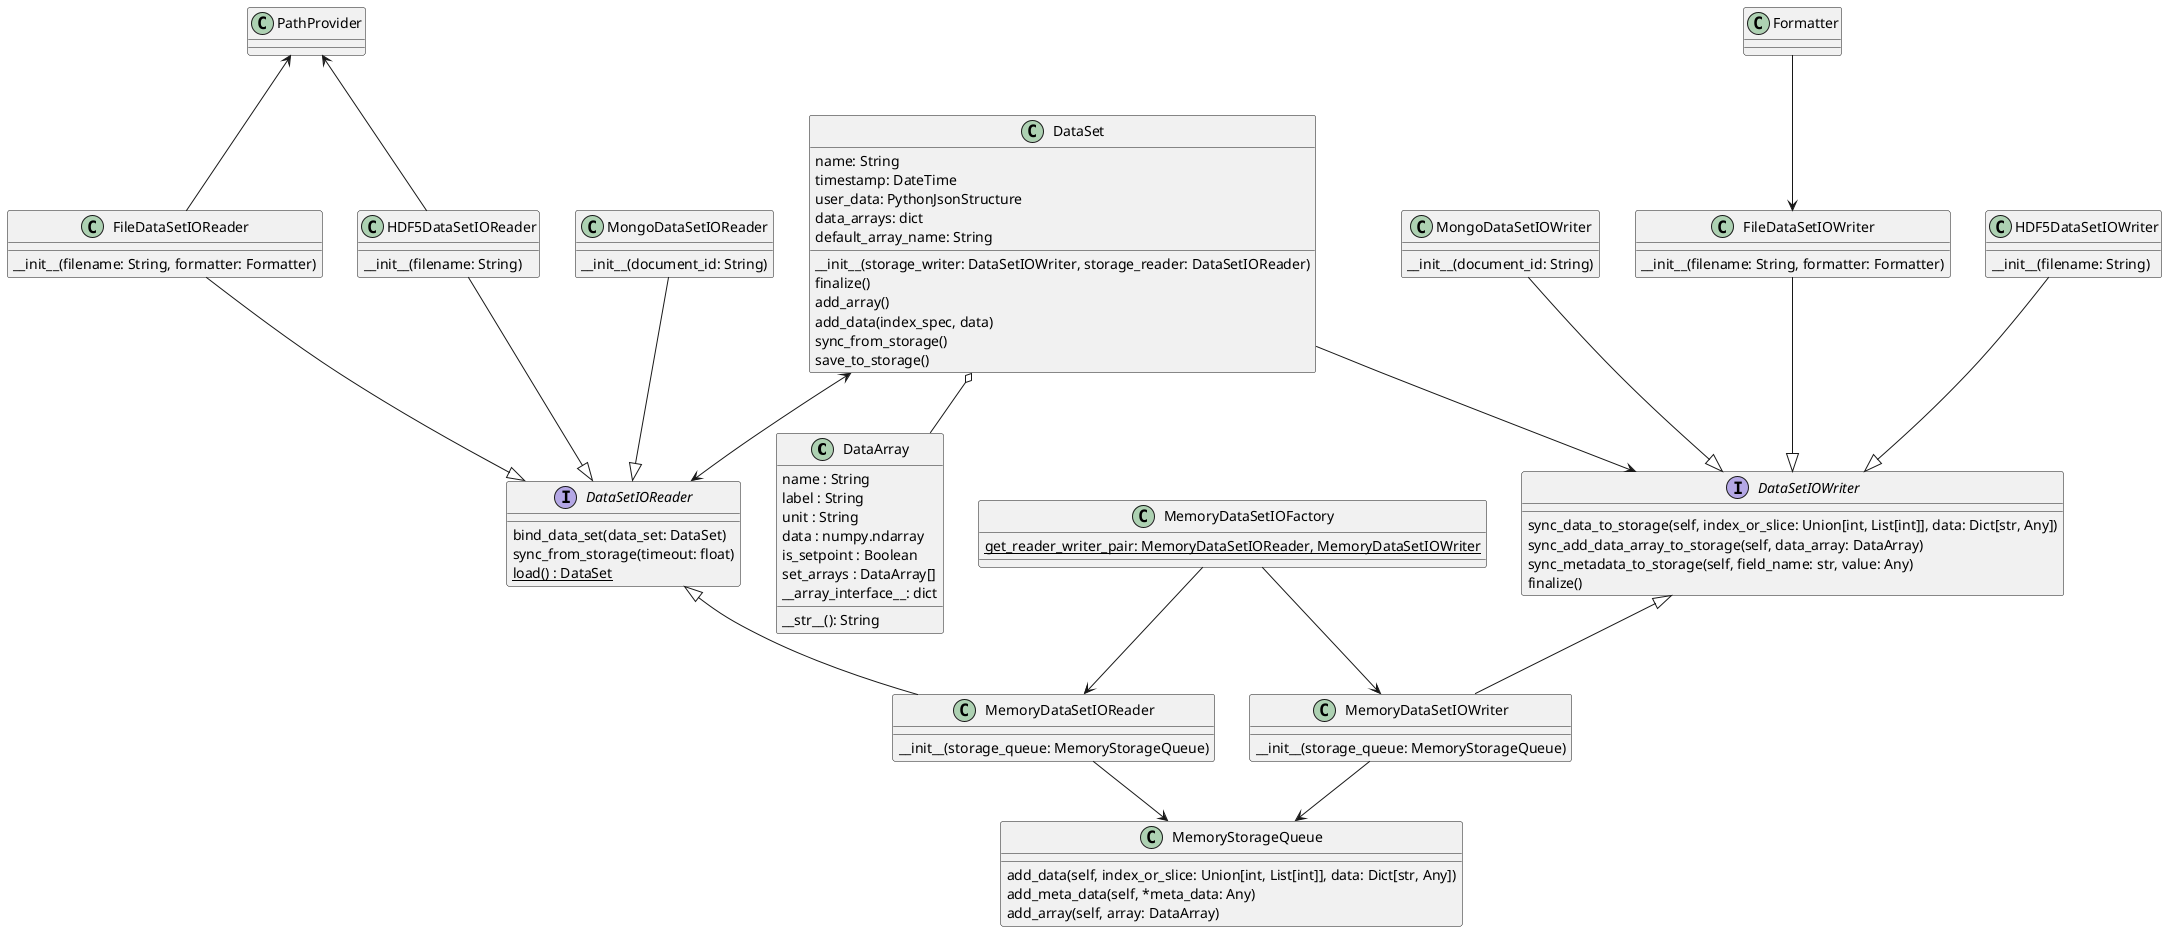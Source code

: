 @startuml

class DataArray {
    name : String
    label : String
    unit : String
    data : numpy.ndarray
    is_setpoint : Boolean
    set_arrays : DataArray[]
    __array_interface__: dict
    __str__(): String
}

class DataSet {
    __init__(storage_writer: DataSetIOWriter, storage_reader: DataSetIOReader)
    name: String
    timestamp: DateTime
    user_data: PythonJsonStructure
    data_arrays: dict
    default_array_name: String
    finalize()
    add_array()
    add_data(index_spec, data)
    sync_from_storage()
    save_to_storage()
}

DataSet o-- DataArray

interface DataSetIOWriter {
    sync_data_to_storage(self, index_or_slice: Union[int, List[int]], data: Dict[str, Any])
    sync_add_data_array_to_storage(self, data_array: DataArray)
    sync_metadata_to_storage(self, field_name: str, value: Any)
    finalize()
}

interface DataSetIOReader {
    bind_data_set(data_set: DataSet)
    sync_from_storage(timeout: float)
    {static} load() : DataSet
}

DataSet --> DataSetIOWriter
DataSet <--> DataSetIOReader

class MongoDataSetIOReader {
  __init__(document_id: String)
}

class MongoDataSetIOWriter {
  __init__(document_id: String)
}

class FileDataSetIOReader {
  __init__(filename: String, formatter: Formatter)
}

class FileDataSetIOWriter {
  __init__(filename: String, formatter: Formatter)
}

class HDF5DataSetIOReader {
  __init__(filename: String)
}

class HDF5DataSetIOWriter {
  __init__(filename: String)
}

class MemoryDataSetIOReader {
  __init__(storage_queue: MemoryStorageQueue)
}

class MemoryDataSetIOWriter {
  __init__(storage_queue: MemoryStorageQueue)
}

class MemoryStorageQueue {
    add_data(self, index_or_slice: Union[int, List[int]], data: Dict[str, Any])
    add_meta_data(self, *meta_data: Any)
    add_array(self, array: DataArray)
}

class MemoryDataSetIOFactory {
    {static} get_reader_writer_pair: MemoryDataSetIOReader, MemoryDataSetIOWriter
}

MemoryDataSetIOReader -down-> MemoryStorageQueue
MemoryDataSetIOWriter -down-> MemoryStorageQueue

MongoDataSetIOReader --|> DataSetIOReader
MongoDataSetIOWriter --|> DataSetIOWriter
FileDataSetIOReader --|> DataSetIOReader
FileDataSetIOWriter --|> DataSetIOWriter
HDF5DataSetIOReader --|> DataSetIOReader
HDF5DataSetIOWriter --|> DataSetIOWriter
MemoryDataSetIOReader -up-|> DataSetIOReader
MemoryDataSetIOWriter -up-|> DataSetIOWriter

MemoryDataSetIOFactory -down-> MemoryDataSetIOReader
MemoryDataSetIOFactory -down-> MemoryDataSetIOWriter

Formatter --> FileDataSetIOWriter

class PathProvider {
}

FileDataSetIOReader -up-> PathProvider
HDF5DataSetIOReader -up-> PathProvider

@enduml